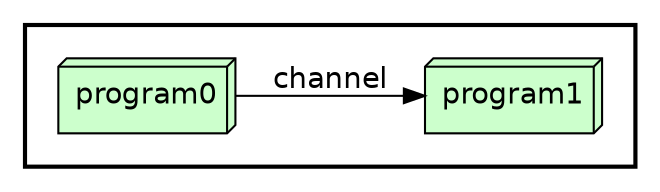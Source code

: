 digraph Workflow {
rankdir=LR
graph[fontname=Helvetica]
edge[fontname=Helvetica]
node[fontname=Helvetica]
node[shape=circle style="filled" fillcolor="#FFFFFF" peripheries=1 label="" width=0.1]
subgraph cluster0 {
label=""
penwidth=2
fontsize=18
subgraph cluster1 {
label=""
color="white"
node[shape=box3d style="filled" fillcolor="#CCFFCC" peripheries=1 label="" width=0.1]
node1 [label="program0"]
node2 [label="program1"]
node[shape=box style="filled" fillcolor="#CCFFCC" peripheries=2 label="" width=0.1]
}}
node1 -> node2 [label="channel"]
}
